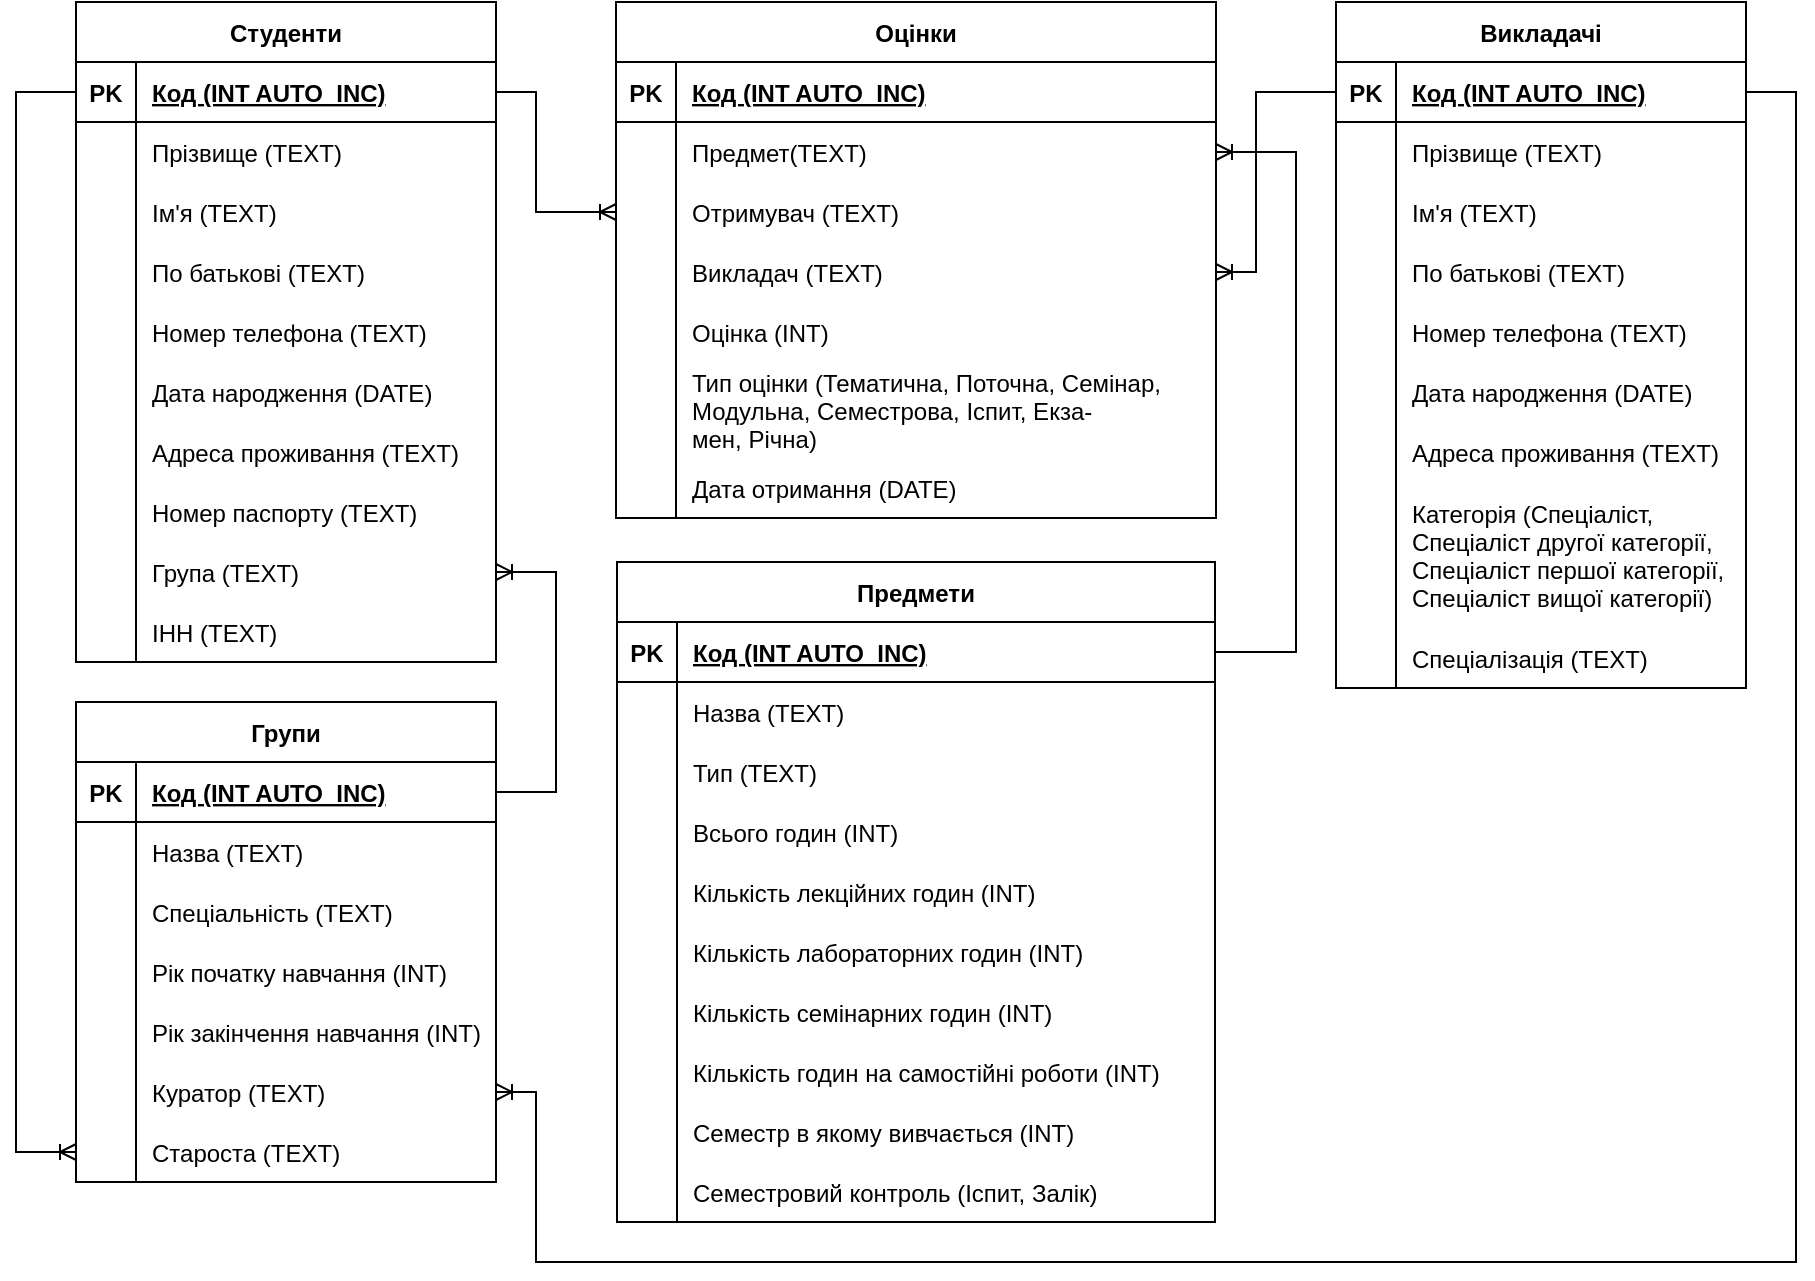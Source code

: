 <mxfile version="20.7.4" type="device"><diagram id="RulKoZtTWTz8PTUY03Uj" name="Page-1"><mxGraphModel dx="954" dy="591" grid="1" gridSize="10" guides="1" tooltips="1" connect="1" arrows="1" fold="1" page="1" pageScale="1" pageWidth="827" pageHeight="1169" background="#FFFFFF" math="0" shadow="0"><root><mxCell id="0"/><mxCell id="1" parent="0"/><mxCell id="1-AX_xBasTlFguqwVppF-2" value="Групи" style="shape=table;startSize=30;container=1;collapsible=1;childLayout=tableLayout;fixedRows=1;rowLines=0;fontStyle=1;align=center;resizeLast=1;" parent="1" vertex="1"><mxGeometry x="450" y="510" width="210" height="240" as="geometry"/></mxCell><mxCell id="1-AX_xBasTlFguqwVppF-3" value="" style="shape=tableRow;horizontal=0;startSize=0;swimlaneHead=0;swimlaneBody=0;fillColor=none;collapsible=0;dropTarget=0;points=[[0,0.5],[1,0.5]];portConstraint=eastwest;top=0;left=0;right=0;bottom=1;" parent="1-AX_xBasTlFguqwVppF-2" vertex="1"><mxGeometry y="30" width="210" height="30" as="geometry"/></mxCell><mxCell id="1-AX_xBasTlFguqwVppF-4" value="PK" style="shape=partialRectangle;connectable=0;fillColor=none;top=0;left=0;bottom=0;right=0;fontStyle=1;overflow=hidden;" parent="1-AX_xBasTlFguqwVppF-3" vertex="1"><mxGeometry width="30" height="30" as="geometry"><mxRectangle width="30" height="30" as="alternateBounds"/></mxGeometry></mxCell><mxCell id="1-AX_xBasTlFguqwVppF-5" value="Код (INT AUTO_INC)" style="shape=partialRectangle;connectable=0;fillColor=none;top=0;left=0;bottom=0;right=0;align=left;spacingLeft=6;fontStyle=5;overflow=hidden;" parent="1-AX_xBasTlFguqwVppF-3" vertex="1"><mxGeometry x="30" width="180" height="30" as="geometry"><mxRectangle width="180" height="30" as="alternateBounds"/></mxGeometry></mxCell><mxCell id="1-AX_xBasTlFguqwVppF-6" value="" style="shape=tableRow;horizontal=0;startSize=0;swimlaneHead=0;swimlaneBody=0;fillColor=none;collapsible=0;dropTarget=0;points=[[0,0.5],[1,0.5]];portConstraint=eastwest;top=0;left=0;right=0;bottom=0;" parent="1-AX_xBasTlFguqwVppF-2" vertex="1"><mxGeometry y="60" width="210" height="30" as="geometry"/></mxCell><mxCell id="1-AX_xBasTlFguqwVppF-7" value="" style="shape=partialRectangle;connectable=0;fillColor=none;top=0;left=0;bottom=0;right=0;editable=1;overflow=hidden;" parent="1-AX_xBasTlFguqwVppF-6" vertex="1"><mxGeometry width="30" height="30" as="geometry"><mxRectangle width="30" height="30" as="alternateBounds"/></mxGeometry></mxCell><mxCell id="1-AX_xBasTlFguqwVppF-8" value="Назва (TEXT)" style="shape=partialRectangle;connectable=0;fillColor=none;top=0;left=0;bottom=0;right=0;align=left;spacingLeft=6;overflow=hidden;" parent="1-AX_xBasTlFguqwVppF-6" vertex="1"><mxGeometry x="30" width="180" height="30" as="geometry"><mxRectangle width="180" height="30" as="alternateBounds"/></mxGeometry></mxCell><mxCell id="1-AX_xBasTlFguqwVppF-9" value="" style="shape=tableRow;horizontal=0;startSize=0;swimlaneHead=0;swimlaneBody=0;fillColor=none;collapsible=0;dropTarget=0;points=[[0,0.5],[1,0.5]];portConstraint=eastwest;top=0;left=0;right=0;bottom=0;" parent="1-AX_xBasTlFguqwVppF-2" vertex="1"><mxGeometry y="90" width="210" height="30" as="geometry"/></mxCell><mxCell id="1-AX_xBasTlFguqwVppF-10" value="" style="shape=partialRectangle;connectable=0;fillColor=none;top=0;left=0;bottom=0;right=0;editable=1;overflow=hidden;" parent="1-AX_xBasTlFguqwVppF-9" vertex="1"><mxGeometry width="30" height="30" as="geometry"><mxRectangle width="30" height="30" as="alternateBounds"/></mxGeometry></mxCell><mxCell id="1-AX_xBasTlFguqwVppF-11" value="Спеціальність (TEXT)" style="shape=partialRectangle;connectable=0;fillColor=none;top=0;left=0;bottom=0;right=0;align=left;spacingLeft=6;overflow=hidden;" parent="1-AX_xBasTlFguqwVppF-9" vertex="1"><mxGeometry x="30" width="180" height="30" as="geometry"><mxRectangle width="180" height="30" as="alternateBounds"/></mxGeometry></mxCell><mxCell id="1-AX_xBasTlFguqwVppF-12" value="" style="shape=tableRow;horizontal=0;startSize=0;swimlaneHead=0;swimlaneBody=0;fillColor=none;collapsible=0;dropTarget=0;points=[[0,0.5],[1,0.5]];portConstraint=eastwest;top=0;left=0;right=0;bottom=0;" parent="1-AX_xBasTlFguqwVppF-2" vertex="1"><mxGeometry y="120" width="210" height="30" as="geometry"/></mxCell><mxCell id="1-AX_xBasTlFguqwVppF-13" value="" style="shape=partialRectangle;connectable=0;fillColor=none;top=0;left=0;bottom=0;right=0;editable=1;overflow=hidden;" parent="1-AX_xBasTlFguqwVppF-12" vertex="1"><mxGeometry width="30" height="30" as="geometry"><mxRectangle width="30" height="30" as="alternateBounds"/></mxGeometry></mxCell><mxCell id="1-AX_xBasTlFguqwVppF-14" value="Рік початку навчання (INT)" style="shape=partialRectangle;connectable=0;fillColor=none;top=0;left=0;bottom=0;right=0;align=left;spacingLeft=6;overflow=hidden;" parent="1-AX_xBasTlFguqwVppF-12" vertex="1"><mxGeometry x="30" width="180" height="30" as="geometry"><mxRectangle width="180" height="30" as="alternateBounds"/></mxGeometry></mxCell><mxCell id="1-AX_xBasTlFguqwVppF-15" style="shape=tableRow;horizontal=0;startSize=0;swimlaneHead=0;swimlaneBody=0;fillColor=none;collapsible=0;dropTarget=0;points=[[0,0.5],[1,0.5]];portConstraint=eastwest;top=0;left=0;right=0;bottom=0;" parent="1-AX_xBasTlFguqwVppF-2" vertex="1"><mxGeometry y="150" width="210" height="30" as="geometry"/></mxCell><mxCell id="1-AX_xBasTlFguqwVppF-16" style="shape=partialRectangle;connectable=0;fillColor=none;top=0;left=0;bottom=0;right=0;editable=1;overflow=hidden;" parent="1-AX_xBasTlFguqwVppF-15" vertex="1"><mxGeometry width="30" height="30" as="geometry"><mxRectangle width="30" height="30" as="alternateBounds"/></mxGeometry></mxCell><mxCell id="1-AX_xBasTlFguqwVppF-17" value="Рік закінчення навчання (INT)" style="shape=partialRectangle;connectable=0;fillColor=none;top=0;left=0;bottom=0;right=0;align=left;spacingLeft=6;overflow=hidden;" parent="1-AX_xBasTlFguqwVppF-15" vertex="1"><mxGeometry x="30" width="180" height="30" as="geometry"><mxRectangle width="180" height="30" as="alternateBounds"/></mxGeometry></mxCell><mxCell id="1-AX_xBasTlFguqwVppF-21" style="shape=tableRow;horizontal=0;startSize=0;swimlaneHead=0;swimlaneBody=0;fillColor=none;collapsible=0;dropTarget=0;points=[[0,0.5],[1,0.5]];portConstraint=eastwest;top=0;left=0;right=0;bottom=0;" parent="1-AX_xBasTlFguqwVppF-2" vertex="1"><mxGeometry y="180" width="210" height="30" as="geometry"/></mxCell><mxCell id="1-AX_xBasTlFguqwVppF-22" style="shape=partialRectangle;connectable=0;fillColor=none;top=0;left=0;bottom=0;right=0;editable=1;overflow=hidden;" parent="1-AX_xBasTlFguqwVppF-21" vertex="1"><mxGeometry width="30" height="30" as="geometry"><mxRectangle width="30" height="30" as="alternateBounds"/></mxGeometry></mxCell><mxCell id="1-AX_xBasTlFguqwVppF-23" value="Куратор (TEXT)" style="shape=partialRectangle;connectable=0;fillColor=none;top=0;left=0;bottom=0;right=0;align=left;spacingLeft=6;overflow=hidden;" parent="1-AX_xBasTlFguqwVppF-21" vertex="1"><mxGeometry x="30" width="180" height="30" as="geometry"><mxRectangle width="180" height="30" as="alternateBounds"/></mxGeometry></mxCell><mxCell id="1-AX_xBasTlFguqwVppF-18" style="shape=tableRow;horizontal=0;startSize=0;swimlaneHead=0;swimlaneBody=0;fillColor=none;collapsible=0;dropTarget=0;points=[[0,0.5],[1,0.5]];portConstraint=eastwest;top=0;left=0;right=0;bottom=0;" parent="1-AX_xBasTlFguqwVppF-2" vertex="1"><mxGeometry y="210" width="210" height="30" as="geometry"/></mxCell><mxCell id="1-AX_xBasTlFguqwVppF-19" style="shape=partialRectangle;connectable=0;fillColor=none;top=0;left=0;bottom=0;right=0;editable=1;overflow=hidden;" parent="1-AX_xBasTlFguqwVppF-18" vertex="1"><mxGeometry width="30" height="30" as="geometry"><mxRectangle width="30" height="30" as="alternateBounds"/></mxGeometry></mxCell><mxCell id="1-AX_xBasTlFguqwVppF-20" value="Староста (TEXT)" style="shape=partialRectangle;connectable=0;fillColor=none;top=0;left=0;bottom=0;right=0;align=left;spacingLeft=6;overflow=hidden;" parent="1-AX_xBasTlFguqwVppF-18" vertex="1"><mxGeometry x="30" width="180" height="30" as="geometry"><mxRectangle width="180" height="30" as="alternateBounds"/></mxGeometry></mxCell><mxCell id="1-AX_xBasTlFguqwVppF-24" value="Студенти" style="shape=table;startSize=30;container=1;collapsible=1;childLayout=tableLayout;fixedRows=1;rowLines=0;fontStyle=1;align=center;resizeLast=1;" parent="1" vertex="1"><mxGeometry x="450" y="160" width="210" height="330" as="geometry"/></mxCell><mxCell id="1-AX_xBasTlFguqwVppF-25" value="" style="shape=tableRow;horizontal=0;startSize=0;swimlaneHead=0;swimlaneBody=0;fillColor=none;collapsible=0;dropTarget=0;points=[[0,0.5],[1,0.5]];portConstraint=eastwest;top=0;left=0;right=0;bottom=1;" parent="1-AX_xBasTlFguqwVppF-24" vertex="1"><mxGeometry y="30" width="210" height="30" as="geometry"/></mxCell><mxCell id="1-AX_xBasTlFguqwVppF-26" value="PK" style="shape=partialRectangle;connectable=0;fillColor=none;top=0;left=0;bottom=0;right=0;fontStyle=1;overflow=hidden;" parent="1-AX_xBasTlFguqwVppF-25" vertex="1"><mxGeometry width="30" height="30" as="geometry"><mxRectangle width="30" height="30" as="alternateBounds"/></mxGeometry></mxCell><mxCell id="1-AX_xBasTlFguqwVppF-27" value="Код (INT AUTO_INC)" style="shape=partialRectangle;connectable=0;fillColor=none;top=0;left=0;bottom=0;right=0;align=left;spacingLeft=6;fontStyle=5;overflow=hidden;" parent="1-AX_xBasTlFguqwVppF-25" vertex="1"><mxGeometry x="30" width="180" height="30" as="geometry"><mxRectangle width="180" height="30" as="alternateBounds"/></mxGeometry></mxCell><mxCell id="1-AX_xBasTlFguqwVppF-28" value="" style="shape=tableRow;horizontal=0;startSize=0;swimlaneHead=0;swimlaneBody=0;fillColor=none;collapsible=0;dropTarget=0;points=[[0,0.5],[1,0.5]];portConstraint=eastwest;top=0;left=0;right=0;bottom=0;" parent="1-AX_xBasTlFguqwVppF-24" vertex="1"><mxGeometry y="60" width="210" height="30" as="geometry"/></mxCell><mxCell id="1-AX_xBasTlFguqwVppF-29" value="" style="shape=partialRectangle;connectable=0;fillColor=none;top=0;left=0;bottom=0;right=0;editable=1;overflow=hidden;" parent="1-AX_xBasTlFguqwVppF-28" vertex="1"><mxGeometry width="30" height="30" as="geometry"><mxRectangle width="30" height="30" as="alternateBounds"/></mxGeometry></mxCell><mxCell id="1-AX_xBasTlFguqwVppF-30" value="Прізвище (TEXT)" style="shape=partialRectangle;connectable=0;fillColor=none;top=0;left=0;bottom=0;right=0;align=left;spacingLeft=6;overflow=hidden;" parent="1-AX_xBasTlFguqwVppF-28" vertex="1"><mxGeometry x="30" width="180" height="30" as="geometry"><mxRectangle width="180" height="30" as="alternateBounds"/></mxGeometry></mxCell><mxCell id="1-AX_xBasTlFguqwVppF-31" value="" style="shape=tableRow;horizontal=0;startSize=0;swimlaneHead=0;swimlaneBody=0;fillColor=none;collapsible=0;dropTarget=0;points=[[0,0.5],[1,0.5]];portConstraint=eastwest;top=0;left=0;right=0;bottom=0;" parent="1-AX_xBasTlFguqwVppF-24" vertex="1"><mxGeometry y="90" width="210" height="30" as="geometry"/></mxCell><mxCell id="1-AX_xBasTlFguqwVppF-32" value="" style="shape=partialRectangle;connectable=0;fillColor=none;top=0;left=0;bottom=0;right=0;editable=1;overflow=hidden;" parent="1-AX_xBasTlFguqwVppF-31" vertex="1"><mxGeometry width="30" height="30" as="geometry"><mxRectangle width="30" height="30" as="alternateBounds"/></mxGeometry></mxCell><mxCell id="1-AX_xBasTlFguqwVppF-33" value="Ім'я (TEXT)" style="shape=partialRectangle;connectable=0;fillColor=none;top=0;left=0;bottom=0;right=0;align=left;spacingLeft=6;overflow=hidden;" parent="1-AX_xBasTlFguqwVppF-31" vertex="1"><mxGeometry x="30" width="180" height="30" as="geometry"><mxRectangle width="180" height="30" as="alternateBounds"/></mxGeometry></mxCell><mxCell id="1-AX_xBasTlFguqwVppF-34" value="" style="shape=tableRow;horizontal=0;startSize=0;swimlaneHead=0;swimlaneBody=0;fillColor=none;collapsible=0;dropTarget=0;points=[[0,0.5],[1,0.5]];portConstraint=eastwest;top=0;left=0;right=0;bottom=0;" parent="1-AX_xBasTlFguqwVppF-24" vertex="1"><mxGeometry y="120" width="210" height="30" as="geometry"/></mxCell><mxCell id="1-AX_xBasTlFguqwVppF-35" value="" style="shape=partialRectangle;connectable=0;fillColor=none;top=0;left=0;bottom=0;right=0;editable=1;overflow=hidden;" parent="1-AX_xBasTlFguqwVppF-34" vertex="1"><mxGeometry width="30" height="30" as="geometry"><mxRectangle width="30" height="30" as="alternateBounds"/></mxGeometry></mxCell><mxCell id="1-AX_xBasTlFguqwVppF-36" value="По батькові (TEXT)" style="shape=partialRectangle;connectable=0;fillColor=none;top=0;left=0;bottom=0;right=0;align=left;spacingLeft=6;overflow=hidden;" parent="1-AX_xBasTlFguqwVppF-34" vertex="1"><mxGeometry x="30" width="180" height="30" as="geometry"><mxRectangle width="180" height="30" as="alternateBounds"/></mxGeometry></mxCell><mxCell id="1-AX_xBasTlFguqwVppF-40" style="shape=tableRow;horizontal=0;startSize=0;swimlaneHead=0;swimlaneBody=0;fillColor=none;collapsible=0;dropTarget=0;points=[[0,0.5],[1,0.5]];portConstraint=eastwest;top=0;left=0;right=0;bottom=0;" parent="1-AX_xBasTlFguqwVppF-24" vertex="1"><mxGeometry y="150" width="210" height="30" as="geometry"/></mxCell><mxCell id="1-AX_xBasTlFguqwVppF-41" style="shape=partialRectangle;connectable=0;fillColor=none;top=0;left=0;bottom=0;right=0;editable=1;overflow=hidden;" parent="1-AX_xBasTlFguqwVppF-40" vertex="1"><mxGeometry width="30" height="30" as="geometry"><mxRectangle width="30" height="30" as="alternateBounds"/></mxGeometry></mxCell><mxCell id="1-AX_xBasTlFguqwVppF-42" value="Номер телефона (TEXT)" style="shape=partialRectangle;connectable=0;fillColor=none;top=0;left=0;bottom=0;right=0;align=left;spacingLeft=6;overflow=hidden;" parent="1-AX_xBasTlFguqwVppF-40" vertex="1"><mxGeometry x="30" width="180" height="30" as="geometry"><mxRectangle width="180" height="30" as="alternateBounds"/></mxGeometry></mxCell><mxCell id="1-AX_xBasTlFguqwVppF-43" style="shape=tableRow;horizontal=0;startSize=0;swimlaneHead=0;swimlaneBody=0;fillColor=none;collapsible=0;dropTarget=0;points=[[0,0.5],[1,0.5]];portConstraint=eastwest;top=0;left=0;right=0;bottom=0;" parent="1-AX_xBasTlFguqwVppF-24" vertex="1"><mxGeometry y="180" width="210" height="30" as="geometry"/></mxCell><mxCell id="1-AX_xBasTlFguqwVppF-44" style="shape=partialRectangle;connectable=0;fillColor=none;top=0;left=0;bottom=0;right=0;editable=1;overflow=hidden;" parent="1-AX_xBasTlFguqwVppF-43" vertex="1"><mxGeometry width="30" height="30" as="geometry"><mxRectangle width="30" height="30" as="alternateBounds"/></mxGeometry></mxCell><mxCell id="1-AX_xBasTlFguqwVppF-45" value="Дата народження (DATE)" style="shape=partialRectangle;connectable=0;fillColor=none;top=0;left=0;bottom=0;right=0;align=left;spacingLeft=6;overflow=hidden;" parent="1-AX_xBasTlFguqwVppF-43" vertex="1"><mxGeometry x="30" width="180" height="30" as="geometry"><mxRectangle width="180" height="30" as="alternateBounds"/></mxGeometry></mxCell><mxCell id="1-AX_xBasTlFguqwVppF-55" style="shape=tableRow;horizontal=0;startSize=0;swimlaneHead=0;swimlaneBody=0;fillColor=none;collapsible=0;dropTarget=0;points=[[0,0.5],[1,0.5]];portConstraint=eastwest;top=0;left=0;right=0;bottom=0;" parent="1-AX_xBasTlFguqwVppF-24" vertex="1"><mxGeometry y="210" width="210" height="30" as="geometry"/></mxCell><mxCell id="1-AX_xBasTlFguqwVppF-56" style="shape=partialRectangle;connectable=0;fillColor=none;top=0;left=0;bottom=0;right=0;editable=1;overflow=hidden;" parent="1-AX_xBasTlFguqwVppF-55" vertex="1"><mxGeometry width="30" height="30" as="geometry"><mxRectangle width="30" height="30" as="alternateBounds"/></mxGeometry></mxCell><mxCell id="1-AX_xBasTlFguqwVppF-57" value="Адреса проживання (TEXT)" style="shape=partialRectangle;connectable=0;fillColor=none;top=0;left=0;bottom=0;right=0;align=left;spacingLeft=6;overflow=hidden;" parent="1-AX_xBasTlFguqwVppF-55" vertex="1"><mxGeometry x="30" width="180" height="30" as="geometry"><mxRectangle width="180" height="30" as="alternateBounds"/></mxGeometry></mxCell><mxCell id="1-AX_xBasTlFguqwVppF-52" style="shape=tableRow;horizontal=0;startSize=0;swimlaneHead=0;swimlaneBody=0;fillColor=none;collapsible=0;dropTarget=0;points=[[0,0.5],[1,0.5]];portConstraint=eastwest;top=0;left=0;right=0;bottom=0;" parent="1-AX_xBasTlFguqwVppF-24" vertex="1"><mxGeometry y="240" width="210" height="30" as="geometry"/></mxCell><mxCell id="1-AX_xBasTlFguqwVppF-53" style="shape=partialRectangle;connectable=0;fillColor=none;top=0;left=0;bottom=0;right=0;editable=1;overflow=hidden;" parent="1-AX_xBasTlFguqwVppF-52" vertex="1"><mxGeometry width="30" height="30" as="geometry"><mxRectangle width="30" height="30" as="alternateBounds"/></mxGeometry></mxCell><mxCell id="1-AX_xBasTlFguqwVppF-54" value="Номер паспорту (TEXT)" style="shape=partialRectangle;connectable=0;fillColor=none;top=0;left=0;bottom=0;right=0;align=left;spacingLeft=6;overflow=hidden;" parent="1-AX_xBasTlFguqwVppF-52" vertex="1"><mxGeometry x="30" width="180" height="30" as="geometry"><mxRectangle width="180" height="30" as="alternateBounds"/></mxGeometry></mxCell><mxCell id="1-AX_xBasTlFguqwVppF-49" style="shape=tableRow;horizontal=0;startSize=0;swimlaneHead=0;swimlaneBody=0;fillColor=none;collapsible=0;dropTarget=0;points=[[0,0.5],[1,0.5]];portConstraint=eastwest;top=0;left=0;right=0;bottom=0;" parent="1-AX_xBasTlFguqwVppF-24" vertex="1"><mxGeometry y="270" width="210" height="30" as="geometry"/></mxCell><mxCell id="1-AX_xBasTlFguqwVppF-50" style="shape=partialRectangle;connectable=0;fillColor=none;top=0;left=0;bottom=0;right=0;editable=1;overflow=hidden;" parent="1-AX_xBasTlFguqwVppF-49" vertex="1"><mxGeometry width="30" height="30" as="geometry"><mxRectangle width="30" height="30" as="alternateBounds"/></mxGeometry></mxCell><mxCell id="1-AX_xBasTlFguqwVppF-51" value="Група (TEXT)" style="shape=partialRectangle;connectable=0;fillColor=none;top=0;left=0;bottom=0;right=0;align=left;spacingLeft=6;overflow=hidden;" parent="1-AX_xBasTlFguqwVppF-49" vertex="1"><mxGeometry x="30" width="180" height="30" as="geometry"><mxRectangle width="180" height="30" as="alternateBounds"/></mxGeometry></mxCell><mxCell id="1-AX_xBasTlFguqwVppF-46" style="shape=tableRow;horizontal=0;startSize=0;swimlaneHead=0;swimlaneBody=0;fillColor=none;collapsible=0;dropTarget=0;points=[[0,0.5],[1,0.5]];portConstraint=eastwest;top=0;left=0;right=0;bottom=0;" parent="1-AX_xBasTlFguqwVppF-24" vertex="1"><mxGeometry y="300" width="210" height="30" as="geometry"/></mxCell><mxCell id="1-AX_xBasTlFguqwVppF-47" style="shape=partialRectangle;connectable=0;fillColor=none;top=0;left=0;bottom=0;right=0;editable=1;overflow=hidden;" parent="1-AX_xBasTlFguqwVppF-46" vertex="1"><mxGeometry width="30" height="30" as="geometry"><mxRectangle width="30" height="30" as="alternateBounds"/></mxGeometry></mxCell><mxCell id="1-AX_xBasTlFguqwVppF-48" value="ІНН (TEXT)" style="shape=partialRectangle;connectable=0;fillColor=none;top=0;left=0;bottom=0;right=0;align=left;spacingLeft=6;overflow=hidden;" parent="1-AX_xBasTlFguqwVppF-46" vertex="1"><mxGeometry x="30" width="180" height="30" as="geometry"><mxRectangle width="180" height="30" as="alternateBounds"/></mxGeometry></mxCell><mxCell id="1-AX_xBasTlFguqwVppF-58" value="Викладачі" style="shape=table;startSize=30;container=1;collapsible=1;childLayout=tableLayout;fixedRows=1;rowLines=0;fontStyle=1;align=center;resizeLast=1;" parent="1" vertex="1"><mxGeometry x="1080" y="160" width="205" height="343" as="geometry"/></mxCell><mxCell id="1-AX_xBasTlFguqwVppF-59" value="" style="shape=tableRow;horizontal=0;startSize=0;swimlaneHead=0;swimlaneBody=0;fillColor=none;collapsible=0;dropTarget=0;points=[[0,0.5],[1,0.5]];portConstraint=eastwest;top=0;left=0;right=0;bottom=1;" parent="1-AX_xBasTlFguqwVppF-58" vertex="1"><mxGeometry y="30" width="205" height="30" as="geometry"/></mxCell><mxCell id="1-AX_xBasTlFguqwVppF-60" value="PK" style="shape=partialRectangle;connectable=0;fillColor=none;top=0;left=0;bottom=0;right=0;fontStyle=1;overflow=hidden;" parent="1-AX_xBasTlFguqwVppF-59" vertex="1"><mxGeometry width="30" height="30" as="geometry"><mxRectangle width="30" height="30" as="alternateBounds"/></mxGeometry></mxCell><mxCell id="1-AX_xBasTlFguqwVppF-61" value="Код (INT AUTO_INC)" style="shape=partialRectangle;connectable=0;fillColor=none;top=0;left=0;bottom=0;right=0;align=left;spacingLeft=6;fontStyle=5;overflow=hidden;" parent="1-AX_xBasTlFguqwVppF-59" vertex="1"><mxGeometry x="30" width="175" height="30" as="geometry"><mxRectangle width="175" height="30" as="alternateBounds"/></mxGeometry></mxCell><mxCell id="1-AX_xBasTlFguqwVppF-62" value="" style="shape=tableRow;horizontal=0;startSize=0;swimlaneHead=0;swimlaneBody=0;fillColor=none;collapsible=0;dropTarget=0;points=[[0,0.5],[1,0.5]];portConstraint=eastwest;top=0;left=0;right=0;bottom=0;" parent="1-AX_xBasTlFguqwVppF-58" vertex="1"><mxGeometry y="60" width="205" height="30" as="geometry"/></mxCell><mxCell id="1-AX_xBasTlFguqwVppF-63" value="" style="shape=partialRectangle;connectable=0;fillColor=none;top=0;left=0;bottom=0;right=0;editable=1;overflow=hidden;" parent="1-AX_xBasTlFguqwVppF-62" vertex="1"><mxGeometry width="30" height="30" as="geometry"><mxRectangle width="30" height="30" as="alternateBounds"/></mxGeometry></mxCell><mxCell id="1-AX_xBasTlFguqwVppF-64" value="Прізвище (TEXT)" style="shape=partialRectangle;connectable=0;fillColor=none;top=0;left=0;bottom=0;right=0;align=left;spacingLeft=6;overflow=hidden;" parent="1-AX_xBasTlFguqwVppF-62" vertex="1"><mxGeometry x="30" width="175" height="30" as="geometry"><mxRectangle width="175" height="30" as="alternateBounds"/></mxGeometry></mxCell><mxCell id="1-AX_xBasTlFguqwVppF-65" value="" style="shape=tableRow;horizontal=0;startSize=0;swimlaneHead=0;swimlaneBody=0;fillColor=none;collapsible=0;dropTarget=0;points=[[0,0.5],[1,0.5]];portConstraint=eastwest;top=0;left=0;right=0;bottom=0;" parent="1-AX_xBasTlFguqwVppF-58" vertex="1"><mxGeometry y="90" width="205" height="30" as="geometry"/></mxCell><mxCell id="1-AX_xBasTlFguqwVppF-66" value="" style="shape=partialRectangle;connectable=0;fillColor=none;top=0;left=0;bottom=0;right=0;editable=1;overflow=hidden;" parent="1-AX_xBasTlFguqwVppF-65" vertex="1"><mxGeometry width="30" height="30" as="geometry"><mxRectangle width="30" height="30" as="alternateBounds"/></mxGeometry></mxCell><mxCell id="1-AX_xBasTlFguqwVppF-67" value="Ім'я (TEXT)" style="shape=partialRectangle;connectable=0;fillColor=none;top=0;left=0;bottom=0;right=0;align=left;spacingLeft=6;overflow=hidden;" parent="1-AX_xBasTlFguqwVppF-65" vertex="1"><mxGeometry x="30" width="175" height="30" as="geometry"><mxRectangle width="175" height="30" as="alternateBounds"/></mxGeometry></mxCell><mxCell id="1-AX_xBasTlFguqwVppF-68" value="" style="shape=tableRow;horizontal=0;startSize=0;swimlaneHead=0;swimlaneBody=0;fillColor=none;collapsible=0;dropTarget=0;points=[[0,0.5],[1,0.5]];portConstraint=eastwest;top=0;left=0;right=0;bottom=0;" parent="1-AX_xBasTlFguqwVppF-58" vertex="1"><mxGeometry y="120" width="205" height="30" as="geometry"/></mxCell><mxCell id="1-AX_xBasTlFguqwVppF-69" value="" style="shape=partialRectangle;connectable=0;fillColor=none;top=0;left=0;bottom=0;right=0;editable=1;overflow=hidden;" parent="1-AX_xBasTlFguqwVppF-68" vertex="1"><mxGeometry width="30" height="30" as="geometry"><mxRectangle width="30" height="30" as="alternateBounds"/></mxGeometry></mxCell><mxCell id="1-AX_xBasTlFguqwVppF-70" value="По батькові (TEXT)" style="shape=partialRectangle;connectable=0;fillColor=none;top=0;left=0;bottom=0;right=0;align=left;spacingLeft=6;overflow=hidden;" parent="1-AX_xBasTlFguqwVppF-68" vertex="1"><mxGeometry x="30" width="175" height="30" as="geometry"><mxRectangle width="175" height="30" as="alternateBounds"/></mxGeometry></mxCell><mxCell id="1-AX_xBasTlFguqwVppF-71" style="shape=tableRow;horizontal=0;startSize=0;swimlaneHead=0;swimlaneBody=0;fillColor=none;collapsible=0;dropTarget=0;points=[[0,0.5],[1,0.5]];portConstraint=eastwest;top=0;left=0;right=0;bottom=0;" parent="1-AX_xBasTlFguqwVppF-58" vertex="1"><mxGeometry y="150" width="205" height="30" as="geometry"/></mxCell><mxCell id="1-AX_xBasTlFguqwVppF-72" style="shape=partialRectangle;connectable=0;fillColor=none;top=0;left=0;bottom=0;right=0;editable=1;overflow=hidden;" parent="1-AX_xBasTlFguqwVppF-71" vertex="1"><mxGeometry width="30" height="30" as="geometry"><mxRectangle width="30" height="30" as="alternateBounds"/></mxGeometry></mxCell><mxCell id="1-AX_xBasTlFguqwVppF-73" value="Номер телефона (TEXT)" style="shape=partialRectangle;connectable=0;fillColor=none;top=0;left=0;bottom=0;right=0;align=left;spacingLeft=6;overflow=hidden;" parent="1-AX_xBasTlFguqwVppF-71" vertex="1"><mxGeometry x="30" width="175" height="30" as="geometry"><mxRectangle width="175" height="30" as="alternateBounds"/></mxGeometry></mxCell><mxCell id="1-AX_xBasTlFguqwVppF-74" style="shape=tableRow;horizontal=0;startSize=0;swimlaneHead=0;swimlaneBody=0;fillColor=none;collapsible=0;dropTarget=0;points=[[0,0.5],[1,0.5]];portConstraint=eastwest;top=0;left=0;right=0;bottom=0;" parent="1-AX_xBasTlFguqwVppF-58" vertex="1"><mxGeometry y="180" width="205" height="30" as="geometry"/></mxCell><mxCell id="1-AX_xBasTlFguqwVppF-75" style="shape=partialRectangle;connectable=0;fillColor=none;top=0;left=0;bottom=0;right=0;editable=1;overflow=hidden;" parent="1-AX_xBasTlFguqwVppF-74" vertex="1"><mxGeometry width="30" height="30" as="geometry"><mxRectangle width="30" height="30" as="alternateBounds"/></mxGeometry></mxCell><mxCell id="1-AX_xBasTlFguqwVppF-76" value="Дата народження (DATE)" style="shape=partialRectangle;connectable=0;fillColor=none;top=0;left=0;bottom=0;right=0;align=left;spacingLeft=6;overflow=hidden;" parent="1-AX_xBasTlFguqwVppF-74" vertex="1"><mxGeometry x="30" width="175" height="30" as="geometry"><mxRectangle width="175" height="30" as="alternateBounds"/></mxGeometry></mxCell><mxCell id="1-AX_xBasTlFguqwVppF-77" style="shape=tableRow;horizontal=0;startSize=0;swimlaneHead=0;swimlaneBody=0;fillColor=none;collapsible=0;dropTarget=0;points=[[0,0.5],[1,0.5]];portConstraint=eastwest;top=0;left=0;right=0;bottom=0;" parent="1-AX_xBasTlFguqwVppF-58" vertex="1"><mxGeometry y="210" width="205" height="30" as="geometry"/></mxCell><mxCell id="1-AX_xBasTlFguqwVppF-78" style="shape=partialRectangle;connectable=0;fillColor=none;top=0;left=0;bottom=0;right=0;editable=1;overflow=hidden;" parent="1-AX_xBasTlFguqwVppF-77" vertex="1"><mxGeometry width="30" height="30" as="geometry"><mxRectangle width="30" height="30" as="alternateBounds"/></mxGeometry></mxCell><mxCell id="1-AX_xBasTlFguqwVppF-79" value="Адреса проживання (TEXT)" style="shape=partialRectangle;connectable=0;fillColor=none;top=0;left=0;bottom=0;right=0;align=left;spacingLeft=6;overflow=hidden;" parent="1-AX_xBasTlFguqwVppF-77" vertex="1"><mxGeometry x="30" width="175" height="30" as="geometry"><mxRectangle width="175" height="30" as="alternateBounds"/></mxGeometry></mxCell><mxCell id="1-AX_xBasTlFguqwVppF-80" style="shape=tableRow;horizontal=0;startSize=0;swimlaneHead=0;swimlaneBody=0;fillColor=none;collapsible=0;dropTarget=0;points=[[0,0.5],[1,0.5]];portConstraint=eastwest;top=0;left=0;right=0;bottom=0;" parent="1-AX_xBasTlFguqwVppF-58" vertex="1"><mxGeometry y="240" width="205" height="73" as="geometry"/></mxCell><mxCell id="1-AX_xBasTlFguqwVppF-81" style="shape=partialRectangle;connectable=0;fillColor=none;top=0;left=0;bottom=0;right=0;editable=1;overflow=hidden;" parent="1-AX_xBasTlFguqwVppF-80" vertex="1"><mxGeometry width="30" height="73" as="geometry"><mxRectangle width="30" height="73" as="alternateBounds"/></mxGeometry></mxCell><mxCell id="1-AX_xBasTlFguqwVppF-82" value="Категорія (Спеціаліст, &#xA;Спеціаліст другої категорії, &#xA;Спеціаліст першої категорії, &#xA;Спеціаліст вищої категорії)" style="shape=partialRectangle;connectable=0;fillColor=none;top=0;left=0;bottom=0;right=0;align=left;spacingLeft=6;overflow=hidden;" parent="1-AX_xBasTlFguqwVppF-80" vertex="1"><mxGeometry x="30" width="175" height="73" as="geometry"><mxRectangle width="175" height="73" as="alternateBounds"/></mxGeometry></mxCell><mxCell id="1-AX_xBasTlFguqwVppF-83" style="shape=tableRow;horizontal=0;startSize=0;swimlaneHead=0;swimlaneBody=0;fillColor=none;collapsible=0;dropTarget=0;points=[[0,0.5],[1,0.5]];portConstraint=eastwest;top=0;left=0;right=0;bottom=0;" parent="1-AX_xBasTlFguqwVppF-58" vertex="1"><mxGeometry y="313" width="205" height="30" as="geometry"/></mxCell><mxCell id="1-AX_xBasTlFguqwVppF-84" style="shape=partialRectangle;connectable=0;fillColor=none;top=0;left=0;bottom=0;right=0;editable=1;overflow=hidden;" parent="1-AX_xBasTlFguqwVppF-83" vertex="1"><mxGeometry width="30" height="30" as="geometry"><mxRectangle width="30" height="30" as="alternateBounds"/></mxGeometry></mxCell><mxCell id="1-AX_xBasTlFguqwVppF-85" value="Спеціалізація (TEXT)" style="shape=partialRectangle;connectable=0;fillColor=none;top=0;left=0;bottom=0;right=0;align=left;spacingLeft=6;overflow=hidden;" parent="1-AX_xBasTlFguqwVppF-83" vertex="1"><mxGeometry x="30" width="175" height="30" as="geometry"><mxRectangle width="175" height="30" as="alternateBounds"/></mxGeometry></mxCell><mxCell id="1-AX_xBasTlFguqwVppF-89" value="Оцінки" style="shape=table;startSize=30;container=1;collapsible=1;childLayout=tableLayout;fixedRows=1;rowLines=0;fontStyle=1;align=center;resizeLast=1;" parent="1" vertex="1"><mxGeometry x="720" y="160" width="300" height="258" as="geometry"/></mxCell><mxCell id="1-AX_xBasTlFguqwVppF-90" value="" style="shape=tableRow;horizontal=0;startSize=0;swimlaneHead=0;swimlaneBody=0;fillColor=none;collapsible=0;dropTarget=0;points=[[0,0.5],[1,0.5]];portConstraint=eastwest;top=0;left=0;right=0;bottom=1;" parent="1-AX_xBasTlFguqwVppF-89" vertex="1"><mxGeometry y="30" width="300" height="30" as="geometry"/></mxCell><mxCell id="1-AX_xBasTlFguqwVppF-91" value="PK" style="shape=partialRectangle;connectable=0;fillColor=none;top=0;left=0;bottom=0;right=0;fontStyle=1;overflow=hidden;" parent="1-AX_xBasTlFguqwVppF-90" vertex="1"><mxGeometry width="30" height="30" as="geometry"><mxRectangle width="30" height="30" as="alternateBounds"/></mxGeometry></mxCell><mxCell id="1-AX_xBasTlFguqwVppF-92" value="Код (INT AUTO_INC)" style="shape=partialRectangle;connectable=0;fillColor=none;top=0;left=0;bottom=0;right=0;align=left;spacingLeft=6;fontStyle=5;overflow=hidden;" parent="1-AX_xBasTlFguqwVppF-90" vertex="1"><mxGeometry x="30" width="270" height="30" as="geometry"><mxRectangle width="270" height="30" as="alternateBounds"/></mxGeometry></mxCell><mxCell id="1-AX_xBasTlFguqwVppF-93" value="" style="shape=tableRow;horizontal=0;startSize=0;swimlaneHead=0;swimlaneBody=0;fillColor=none;collapsible=0;dropTarget=0;points=[[0,0.5],[1,0.5]];portConstraint=eastwest;top=0;left=0;right=0;bottom=0;" parent="1-AX_xBasTlFguqwVppF-89" vertex="1"><mxGeometry y="60" width="300" height="30" as="geometry"/></mxCell><mxCell id="1-AX_xBasTlFguqwVppF-94" value="" style="shape=partialRectangle;connectable=0;fillColor=none;top=0;left=0;bottom=0;right=0;editable=1;overflow=hidden;" parent="1-AX_xBasTlFguqwVppF-93" vertex="1"><mxGeometry width="30" height="30" as="geometry"><mxRectangle width="30" height="30" as="alternateBounds"/></mxGeometry></mxCell><mxCell id="1-AX_xBasTlFguqwVppF-95" value="Предмет(TEXT)" style="shape=partialRectangle;connectable=0;fillColor=none;top=0;left=0;bottom=0;right=0;align=left;spacingLeft=6;overflow=hidden;" parent="1-AX_xBasTlFguqwVppF-93" vertex="1"><mxGeometry x="30" width="270" height="30" as="geometry"><mxRectangle width="270" height="30" as="alternateBounds"/></mxGeometry></mxCell><mxCell id="1-AX_xBasTlFguqwVppF-96" value="" style="shape=tableRow;horizontal=0;startSize=0;swimlaneHead=0;swimlaneBody=0;fillColor=none;collapsible=0;dropTarget=0;points=[[0,0.5],[1,0.5]];portConstraint=eastwest;top=0;left=0;right=0;bottom=0;" parent="1-AX_xBasTlFguqwVppF-89" vertex="1"><mxGeometry y="90" width="300" height="30" as="geometry"/></mxCell><mxCell id="1-AX_xBasTlFguqwVppF-97" value="" style="shape=partialRectangle;connectable=0;fillColor=none;top=0;left=0;bottom=0;right=0;editable=1;overflow=hidden;" parent="1-AX_xBasTlFguqwVppF-96" vertex="1"><mxGeometry width="30" height="30" as="geometry"><mxRectangle width="30" height="30" as="alternateBounds"/></mxGeometry></mxCell><mxCell id="1-AX_xBasTlFguqwVppF-98" value="Отримувач (TEXT)" style="shape=partialRectangle;connectable=0;fillColor=none;top=0;left=0;bottom=0;right=0;align=left;spacingLeft=6;overflow=hidden;" parent="1-AX_xBasTlFguqwVppF-96" vertex="1"><mxGeometry x="30" width="270" height="30" as="geometry"><mxRectangle width="270" height="30" as="alternateBounds"/></mxGeometry></mxCell><mxCell id="1-AX_xBasTlFguqwVppF-99" value="" style="shape=tableRow;horizontal=0;startSize=0;swimlaneHead=0;swimlaneBody=0;fillColor=none;collapsible=0;dropTarget=0;points=[[0,0.5],[1,0.5]];portConstraint=eastwest;top=0;left=0;right=0;bottom=0;" parent="1-AX_xBasTlFguqwVppF-89" vertex="1"><mxGeometry y="120" width="300" height="30" as="geometry"/></mxCell><mxCell id="1-AX_xBasTlFguqwVppF-100" value="" style="shape=partialRectangle;connectable=0;fillColor=none;top=0;left=0;bottom=0;right=0;editable=1;overflow=hidden;" parent="1-AX_xBasTlFguqwVppF-99" vertex="1"><mxGeometry width="30" height="30" as="geometry"><mxRectangle width="30" height="30" as="alternateBounds"/></mxGeometry></mxCell><mxCell id="1-AX_xBasTlFguqwVppF-101" value="Викладач (TEXT)" style="shape=partialRectangle;connectable=0;fillColor=none;top=0;left=0;bottom=0;right=0;align=left;spacingLeft=6;overflow=hidden;" parent="1-AX_xBasTlFguqwVppF-99" vertex="1"><mxGeometry x="30" width="270" height="30" as="geometry"><mxRectangle width="270" height="30" as="alternateBounds"/></mxGeometry></mxCell><mxCell id="1-AX_xBasTlFguqwVppF-102" style="shape=tableRow;horizontal=0;startSize=0;swimlaneHead=0;swimlaneBody=0;fillColor=none;collapsible=0;dropTarget=0;points=[[0,0.5],[1,0.5]];portConstraint=eastwest;top=0;left=0;right=0;bottom=0;" parent="1-AX_xBasTlFguqwVppF-89" vertex="1"><mxGeometry y="150" width="300" height="30" as="geometry"/></mxCell><mxCell id="1-AX_xBasTlFguqwVppF-103" style="shape=partialRectangle;connectable=0;fillColor=none;top=0;left=0;bottom=0;right=0;editable=1;overflow=hidden;" parent="1-AX_xBasTlFguqwVppF-102" vertex="1"><mxGeometry width="30" height="30" as="geometry"><mxRectangle width="30" height="30" as="alternateBounds"/></mxGeometry></mxCell><mxCell id="1-AX_xBasTlFguqwVppF-104" value="Оцінка (INT)" style="shape=partialRectangle;connectable=0;fillColor=none;top=0;left=0;bottom=0;right=0;align=left;spacingLeft=6;overflow=hidden;" parent="1-AX_xBasTlFguqwVppF-102" vertex="1"><mxGeometry x="30" width="270" height="30" as="geometry"><mxRectangle width="270" height="30" as="alternateBounds"/></mxGeometry></mxCell><mxCell id="dDFHHxB4cPldiM9ZARi9-1" style="shape=tableRow;horizontal=0;startSize=0;swimlaneHead=0;swimlaneBody=0;fillColor=none;collapsible=0;dropTarget=0;points=[[0,0.5],[1,0.5]];portConstraint=eastwest;top=0;left=0;right=0;bottom=0;" vertex="1" parent="1-AX_xBasTlFguqwVppF-89"><mxGeometry y="180" width="300" height="48" as="geometry"/></mxCell><mxCell id="dDFHHxB4cPldiM9ZARi9-2" style="shape=partialRectangle;connectable=0;fillColor=none;top=0;left=0;bottom=0;right=0;editable=1;overflow=hidden;" vertex="1" parent="dDFHHxB4cPldiM9ZARi9-1"><mxGeometry width="30" height="48" as="geometry"><mxRectangle width="30" height="48" as="alternateBounds"/></mxGeometry></mxCell><mxCell id="dDFHHxB4cPldiM9ZARi9-3" value="Тип оцінки (Тематична, Поточна, Семінар,&#xA;Модульна, Семестрова, Іспит, Екза-&#xA;мен, Річна)" style="shape=partialRectangle;connectable=0;fillColor=none;top=0;left=0;bottom=0;right=0;align=left;spacingLeft=6;overflow=hidden;" vertex="1" parent="dDFHHxB4cPldiM9ZARi9-1"><mxGeometry x="30" width="270" height="48" as="geometry"><mxRectangle width="270" height="48" as="alternateBounds"/></mxGeometry></mxCell><mxCell id="1-AX_xBasTlFguqwVppF-105" style="shape=tableRow;horizontal=0;startSize=0;swimlaneHead=0;swimlaneBody=0;fillColor=none;collapsible=0;dropTarget=0;points=[[0,0.5],[1,0.5]];portConstraint=eastwest;top=0;left=0;right=0;bottom=0;" parent="1-AX_xBasTlFguqwVppF-89" vertex="1"><mxGeometry y="228" width="300" height="30" as="geometry"/></mxCell><mxCell id="1-AX_xBasTlFguqwVppF-106" style="shape=partialRectangle;connectable=0;fillColor=none;top=0;left=0;bottom=0;right=0;editable=1;overflow=hidden;" parent="1-AX_xBasTlFguqwVppF-105" vertex="1"><mxGeometry width="30" height="30" as="geometry"><mxRectangle width="30" height="30" as="alternateBounds"/></mxGeometry></mxCell><mxCell id="1-AX_xBasTlFguqwVppF-107" value="Дата отримання (DATE)" style="shape=partialRectangle;connectable=0;fillColor=none;top=0;left=0;bottom=0;right=0;align=left;spacingLeft=6;overflow=hidden;" parent="1-AX_xBasTlFguqwVppF-105" vertex="1"><mxGeometry x="30" width="270" height="30" as="geometry"><mxRectangle width="270" height="30" as="alternateBounds"/></mxGeometry></mxCell><mxCell id="1-AX_xBasTlFguqwVppF-117" value="Предмети" style="shape=table;startSize=30;container=1;collapsible=1;childLayout=tableLayout;fixedRows=1;rowLines=0;fontStyle=1;align=center;resizeLast=1;" parent="1" vertex="1"><mxGeometry x="720.5" y="440" width="299" height="330" as="geometry"/></mxCell><mxCell id="1-AX_xBasTlFguqwVppF-118" value="" style="shape=tableRow;horizontal=0;startSize=0;swimlaneHead=0;swimlaneBody=0;fillColor=none;collapsible=0;dropTarget=0;points=[[0,0.5],[1,0.5]];portConstraint=eastwest;top=0;left=0;right=0;bottom=1;" parent="1-AX_xBasTlFguqwVppF-117" vertex="1"><mxGeometry y="30" width="299" height="30" as="geometry"/></mxCell><mxCell id="1-AX_xBasTlFguqwVppF-119" value="PK" style="shape=partialRectangle;connectable=0;fillColor=none;top=0;left=0;bottom=0;right=0;fontStyle=1;overflow=hidden;" parent="1-AX_xBasTlFguqwVppF-118" vertex="1"><mxGeometry width="30" height="30" as="geometry"><mxRectangle width="30" height="30" as="alternateBounds"/></mxGeometry></mxCell><mxCell id="1-AX_xBasTlFguqwVppF-120" value="Код (INT AUTO_INC)" style="shape=partialRectangle;connectable=0;fillColor=none;top=0;left=0;bottom=0;right=0;align=left;spacingLeft=6;fontStyle=5;overflow=hidden;" parent="1-AX_xBasTlFguqwVppF-118" vertex="1"><mxGeometry x="30" width="269" height="30" as="geometry"><mxRectangle width="269" height="30" as="alternateBounds"/></mxGeometry></mxCell><mxCell id="1-AX_xBasTlFguqwVppF-121" value="" style="shape=tableRow;horizontal=0;startSize=0;swimlaneHead=0;swimlaneBody=0;fillColor=none;collapsible=0;dropTarget=0;points=[[0,0.5],[1,0.5]];portConstraint=eastwest;top=0;left=0;right=0;bottom=0;" parent="1-AX_xBasTlFguqwVppF-117" vertex="1"><mxGeometry y="60" width="299" height="30" as="geometry"/></mxCell><mxCell id="1-AX_xBasTlFguqwVppF-122" value="" style="shape=partialRectangle;connectable=0;fillColor=none;top=0;left=0;bottom=0;right=0;editable=1;overflow=hidden;" parent="1-AX_xBasTlFguqwVppF-121" vertex="1"><mxGeometry width="30" height="30" as="geometry"><mxRectangle width="30" height="30" as="alternateBounds"/></mxGeometry></mxCell><mxCell id="1-AX_xBasTlFguqwVppF-123" value="Назва (TEXT)" style="shape=partialRectangle;connectable=0;fillColor=none;top=0;left=0;bottom=0;right=0;align=left;spacingLeft=6;overflow=hidden;" parent="1-AX_xBasTlFguqwVppF-121" vertex="1"><mxGeometry x="30" width="269" height="30" as="geometry"><mxRectangle width="269" height="30" as="alternateBounds"/></mxGeometry></mxCell><mxCell id="1-AX_xBasTlFguqwVppF-124" value="" style="shape=tableRow;horizontal=0;startSize=0;swimlaneHead=0;swimlaneBody=0;fillColor=none;collapsible=0;dropTarget=0;points=[[0,0.5],[1,0.5]];portConstraint=eastwest;top=0;left=0;right=0;bottom=0;" parent="1-AX_xBasTlFguqwVppF-117" vertex="1"><mxGeometry y="90" width="299" height="30" as="geometry"/></mxCell><mxCell id="1-AX_xBasTlFguqwVppF-125" value="" style="shape=partialRectangle;connectable=0;fillColor=none;top=0;left=0;bottom=0;right=0;editable=1;overflow=hidden;" parent="1-AX_xBasTlFguqwVppF-124" vertex="1"><mxGeometry width="30" height="30" as="geometry"><mxRectangle width="30" height="30" as="alternateBounds"/></mxGeometry></mxCell><mxCell id="1-AX_xBasTlFguqwVppF-126" value="Тип (TEXT)" style="shape=partialRectangle;connectable=0;fillColor=none;top=0;left=0;bottom=0;right=0;align=left;spacingLeft=6;overflow=hidden;" parent="1-AX_xBasTlFguqwVppF-124" vertex="1"><mxGeometry x="30" width="269" height="30" as="geometry"><mxRectangle width="269" height="30" as="alternateBounds"/></mxGeometry></mxCell><mxCell id="1-AX_xBasTlFguqwVppF-127" value="" style="shape=tableRow;horizontal=0;startSize=0;swimlaneHead=0;swimlaneBody=0;fillColor=none;collapsible=0;dropTarget=0;points=[[0,0.5],[1,0.5]];portConstraint=eastwest;top=0;left=0;right=0;bottom=0;" parent="1-AX_xBasTlFguqwVppF-117" vertex="1"><mxGeometry y="120" width="299" height="30" as="geometry"/></mxCell><mxCell id="1-AX_xBasTlFguqwVppF-128" value="" style="shape=partialRectangle;connectable=0;fillColor=none;top=0;left=0;bottom=0;right=0;editable=1;overflow=hidden;" parent="1-AX_xBasTlFguqwVppF-127" vertex="1"><mxGeometry width="30" height="30" as="geometry"><mxRectangle width="30" height="30" as="alternateBounds"/></mxGeometry></mxCell><mxCell id="1-AX_xBasTlFguqwVppF-129" value="Всього годин (INT)" style="shape=partialRectangle;connectable=0;fillColor=none;top=0;left=0;bottom=0;right=0;align=left;spacingLeft=6;overflow=hidden;" parent="1-AX_xBasTlFguqwVppF-127" vertex="1"><mxGeometry x="30" width="269" height="30" as="geometry"><mxRectangle width="269" height="30" as="alternateBounds"/></mxGeometry></mxCell><mxCell id="1-AX_xBasTlFguqwVppF-145" style="shape=tableRow;horizontal=0;startSize=0;swimlaneHead=0;swimlaneBody=0;fillColor=none;collapsible=0;dropTarget=0;points=[[0,0.5],[1,0.5]];portConstraint=eastwest;top=0;left=0;right=0;bottom=0;" parent="1-AX_xBasTlFguqwVppF-117" vertex="1"><mxGeometry y="150" width="299" height="30" as="geometry"/></mxCell><mxCell id="1-AX_xBasTlFguqwVppF-146" style="shape=partialRectangle;connectable=0;fillColor=none;top=0;left=0;bottom=0;right=0;editable=1;overflow=hidden;" parent="1-AX_xBasTlFguqwVppF-145" vertex="1"><mxGeometry width="30" height="30" as="geometry"><mxRectangle width="30" height="30" as="alternateBounds"/></mxGeometry></mxCell><mxCell id="1-AX_xBasTlFguqwVppF-147" value="Кількість лекційних годин (INT)" style="shape=partialRectangle;connectable=0;fillColor=none;top=0;left=0;bottom=0;right=0;align=left;spacingLeft=6;overflow=hidden;" parent="1-AX_xBasTlFguqwVppF-145" vertex="1"><mxGeometry x="30" width="269" height="30" as="geometry"><mxRectangle width="269" height="30" as="alternateBounds"/></mxGeometry></mxCell><mxCell id="1-AX_xBasTlFguqwVppF-130" style="shape=tableRow;horizontal=0;startSize=0;swimlaneHead=0;swimlaneBody=0;fillColor=none;collapsible=0;dropTarget=0;points=[[0,0.5],[1,0.5]];portConstraint=eastwest;top=0;left=0;right=0;bottom=0;" parent="1-AX_xBasTlFguqwVppF-117" vertex="1"><mxGeometry y="180" width="299" height="30" as="geometry"/></mxCell><mxCell id="1-AX_xBasTlFguqwVppF-131" style="shape=partialRectangle;connectable=0;fillColor=none;top=0;left=0;bottom=0;right=0;editable=1;overflow=hidden;" parent="1-AX_xBasTlFguqwVppF-130" vertex="1"><mxGeometry width="30" height="30" as="geometry"><mxRectangle width="30" height="30" as="alternateBounds"/></mxGeometry></mxCell><mxCell id="1-AX_xBasTlFguqwVppF-132" value="Кількість лабораторних годин (INT)" style="shape=partialRectangle;connectable=0;fillColor=none;top=0;left=0;bottom=0;right=0;align=left;spacingLeft=6;overflow=hidden;" parent="1-AX_xBasTlFguqwVppF-130" vertex="1"><mxGeometry x="30" width="269" height="30" as="geometry"><mxRectangle width="269" height="30" as="alternateBounds"/></mxGeometry></mxCell><mxCell id="1-AX_xBasTlFguqwVppF-133" style="shape=tableRow;horizontal=0;startSize=0;swimlaneHead=0;swimlaneBody=0;fillColor=none;collapsible=0;dropTarget=0;points=[[0,0.5],[1,0.5]];portConstraint=eastwest;top=0;left=0;right=0;bottom=0;" parent="1-AX_xBasTlFguqwVppF-117" vertex="1"><mxGeometry y="210" width="299" height="30" as="geometry"/></mxCell><mxCell id="1-AX_xBasTlFguqwVppF-134" style="shape=partialRectangle;connectable=0;fillColor=none;top=0;left=0;bottom=0;right=0;editable=1;overflow=hidden;" parent="1-AX_xBasTlFguqwVppF-133" vertex="1"><mxGeometry width="30" height="30" as="geometry"><mxRectangle width="30" height="30" as="alternateBounds"/></mxGeometry></mxCell><mxCell id="1-AX_xBasTlFguqwVppF-135" value="Кількість семінарних годин (INT)" style="shape=partialRectangle;connectable=0;fillColor=none;top=0;left=0;bottom=0;right=0;align=left;spacingLeft=6;overflow=hidden;" parent="1-AX_xBasTlFguqwVppF-133" vertex="1"><mxGeometry x="30" width="269" height="30" as="geometry"><mxRectangle width="269" height="30" as="alternateBounds"/></mxGeometry></mxCell><mxCell id="1-AX_xBasTlFguqwVppF-142" style="shape=tableRow;horizontal=0;startSize=0;swimlaneHead=0;swimlaneBody=0;fillColor=none;collapsible=0;dropTarget=0;points=[[0,0.5],[1,0.5]];portConstraint=eastwest;top=0;left=0;right=0;bottom=0;" parent="1-AX_xBasTlFguqwVppF-117" vertex="1"><mxGeometry y="240" width="299" height="30" as="geometry"/></mxCell><mxCell id="1-AX_xBasTlFguqwVppF-143" style="shape=partialRectangle;connectable=0;fillColor=none;top=0;left=0;bottom=0;right=0;editable=1;overflow=hidden;" parent="1-AX_xBasTlFguqwVppF-142" vertex="1"><mxGeometry width="30" height="30" as="geometry"><mxRectangle width="30" height="30" as="alternateBounds"/></mxGeometry></mxCell><mxCell id="1-AX_xBasTlFguqwVppF-144" value="Кількість годин на самостійні роботи (INT)" style="shape=partialRectangle;connectable=0;fillColor=none;top=0;left=0;bottom=0;right=0;align=left;spacingLeft=6;overflow=hidden;" parent="1-AX_xBasTlFguqwVppF-142" vertex="1"><mxGeometry x="30" width="269" height="30" as="geometry"><mxRectangle width="269" height="30" as="alternateBounds"/></mxGeometry></mxCell><mxCell id="1-AX_xBasTlFguqwVppF-139" style="shape=tableRow;horizontal=0;startSize=0;swimlaneHead=0;swimlaneBody=0;fillColor=none;collapsible=0;dropTarget=0;points=[[0,0.5],[1,0.5]];portConstraint=eastwest;top=0;left=0;right=0;bottom=0;" parent="1-AX_xBasTlFguqwVppF-117" vertex="1"><mxGeometry y="270" width="299" height="30" as="geometry"/></mxCell><mxCell id="1-AX_xBasTlFguqwVppF-140" style="shape=partialRectangle;connectable=0;fillColor=none;top=0;left=0;bottom=0;right=0;editable=1;overflow=hidden;" parent="1-AX_xBasTlFguqwVppF-139" vertex="1"><mxGeometry width="30" height="30" as="geometry"><mxRectangle width="30" height="30" as="alternateBounds"/></mxGeometry></mxCell><mxCell id="1-AX_xBasTlFguqwVppF-141" value="Семестр в якому вивчається (INT)" style="shape=partialRectangle;connectable=0;fillColor=none;top=0;left=0;bottom=0;right=0;align=left;spacingLeft=6;overflow=hidden;" parent="1-AX_xBasTlFguqwVppF-139" vertex="1"><mxGeometry x="30" width="269" height="30" as="geometry"><mxRectangle width="269" height="30" as="alternateBounds"/></mxGeometry></mxCell><mxCell id="1-AX_xBasTlFguqwVppF-148" style="shape=tableRow;horizontal=0;startSize=0;swimlaneHead=0;swimlaneBody=0;fillColor=none;collapsible=0;dropTarget=0;points=[[0,0.5],[1,0.5]];portConstraint=eastwest;top=0;left=0;right=0;bottom=0;" parent="1-AX_xBasTlFguqwVppF-117" vertex="1"><mxGeometry y="300" width="299" height="30" as="geometry"/></mxCell><mxCell id="1-AX_xBasTlFguqwVppF-149" style="shape=partialRectangle;connectable=0;fillColor=none;top=0;left=0;bottom=0;right=0;editable=1;overflow=hidden;" parent="1-AX_xBasTlFguqwVppF-148" vertex="1"><mxGeometry width="30" height="30" as="geometry"><mxRectangle width="30" height="30" as="alternateBounds"/></mxGeometry></mxCell><mxCell id="1-AX_xBasTlFguqwVppF-150" value="Семестровий контроль (Іспит, Залік)" style="shape=partialRectangle;connectable=0;fillColor=none;top=0;left=0;bottom=0;right=0;align=left;spacingLeft=6;overflow=hidden;" parent="1-AX_xBasTlFguqwVppF-148" vertex="1"><mxGeometry x="30" width="269" height="30" as="geometry"><mxRectangle width="269" height="30" as="alternateBounds"/></mxGeometry></mxCell><mxCell id="1-AX_xBasTlFguqwVppF-160" value="" style="edgeStyle=elbowEdgeStyle;fontSize=12;html=1;endArrow=ERoneToMany;rounded=0;exitX=1;exitY=0.5;exitDx=0;exitDy=0;entryX=0;entryY=0.5;entryDx=0;entryDy=0;" parent="1" source="1-AX_xBasTlFguqwVppF-25" target="1-AX_xBasTlFguqwVppF-96" edge="1"><mxGeometry width="100" height="100" relative="1" as="geometry"><mxPoint x="770" y="520" as="sourcePoint"/><mxPoint x="870" y="420" as="targetPoint"/><Array as="points"><mxPoint x="680" y="240"/></Array></mxGeometry></mxCell><mxCell id="1-AX_xBasTlFguqwVppF-161" value="" style="edgeStyle=elbowEdgeStyle;fontSize=12;html=1;endArrow=ERoneToMany;rounded=0;entryX=1;entryY=0.5;entryDx=0;entryDy=0;exitX=1;exitY=0.5;exitDx=0;exitDy=0;movable=1;resizable=1;rotatable=1;deletable=1;editable=1;connectable=1;" parent="1" source="1-AX_xBasTlFguqwVppF-118" target="1-AX_xBasTlFguqwVppF-93" edge="1"><mxGeometry width="100" height="100" relative="1" as="geometry"><mxPoint x="770" y="520" as="sourcePoint"/><mxPoint x="870" y="420" as="targetPoint"/><Array as="points"><mxPoint x="1060" y="340"/><mxPoint x="1010" y="340"/></Array></mxGeometry></mxCell><mxCell id="1-AX_xBasTlFguqwVppF-163" value="" style="edgeStyle=elbowEdgeStyle;fontSize=12;html=1;endArrow=ERoneToMany;rounded=0;exitX=0;exitY=0.5;exitDx=0;exitDy=0;entryX=0;entryY=0.5;entryDx=0;entryDy=0;" parent="1" source="1-AX_xBasTlFguqwVppF-25" target="1-AX_xBasTlFguqwVppF-18" edge="1"><mxGeometry width="100" height="100" relative="1" as="geometry"><mxPoint x="770" y="520" as="sourcePoint"/><mxPoint x="870" y="420" as="targetPoint"/><Array as="points"><mxPoint x="420" y="480"/></Array></mxGeometry></mxCell><mxCell id="1-AX_xBasTlFguqwVppF-164" value="" style="edgeStyle=orthogonalEdgeStyle;fontSize=12;html=1;endArrow=ERoneToMany;rounded=0;exitX=1;exitY=0.5;exitDx=0;exitDy=0;entryX=1;entryY=0.5;entryDx=0;entryDy=0;" parent="1" source="1-AX_xBasTlFguqwVppF-59" target="1-AX_xBasTlFguqwVppF-21" edge="1"><mxGeometry width="100" height="100" relative="1" as="geometry"><mxPoint x="770" y="520" as="sourcePoint"/><mxPoint x="870" y="420" as="targetPoint"/><Array as="points"><mxPoint x="1310" y="205"/><mxPoint x="1310" y="790"/><mxPoint x="680" y="790"/><mxPoint x="680" y="705"/></Array></mxGeometry></mxCell><mxCell id="1-AX_xBasTlFguqwVppF-165" value="" style="edgeStyle=entityRelationEdgeStyle;fontSize=12;html=1;endArrow=ERoneToMany;rounded=0;exitX=1;exitY=0.5;exitDx=0;exitDy=0;entryX=1;entryY=0.5;entryDx=0;entryDy=0;" parent="1" source="1-AX_xBasTlFguqwVppF-3" target="1-AX_xBasTlFguqwVppF-49" edge="1"><mxGeometry width="100" height="100" relative="1" as="geometry"><mxPoint x="650" y="480" as="sourcePoint"/><mxPoint x="750" y="380" as="targetPoint"/></mxGeometry></mxCell><mxCell id="1-AX_xBasTlFguqwVppF-166" value="" style="edgeStyle=elbowEdgeStyle;fontSize=12;html=1;endArrow=ERoneToMany;rounded=0;exitX=0;exitY=0.5;exitDx=0;exitDy=0;entryX=1;entryY=0.5;entryDx=0;entryDy=0;" parent="1" source="1-AX_xBasTlFguqwVppF-59" target="1-AX_xBasTlFguqwVppF-99" edge="1"><mxGeometry width="100" height="100" relative="1" as="geometry"><mxPoint x="650" y="480" as="sourcePoint"/><mxPoint x="750" y="380" as="targetPoint"/><Array as="points"><mxPoint x="1040" y="260"/></Array></mxGeometry></mxCell></root></mxGraphModel></diagram></mxfile>